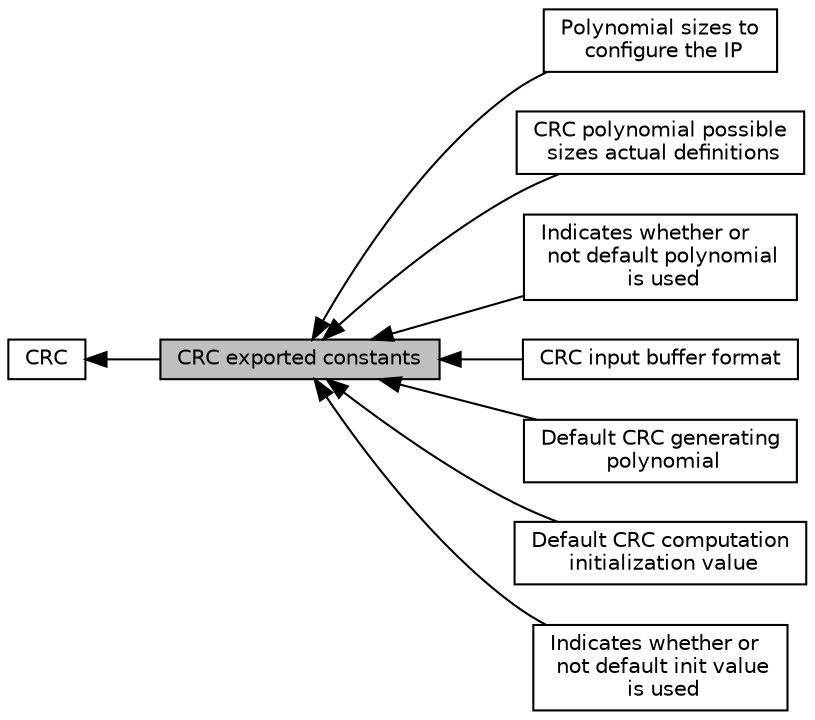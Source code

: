 digraph "CRC exported constants"
{
  edge [fontname="Helvetica",fontsize="10",labelfontname="Helvetica",labelfontsize="10"];
  node [fontname="Helvetica",fontsize="10",shape=record];
  rankdir=LR;
  Node0 [label="CRC exported constants",height=0.2,width=0.4,color="black", fillcolor="grey75", style="filled", fontcolor="black"];
  Node6 [label="Polynomial sizes to\l configure the IP",height=0.2,width=0.4,color="black", fillcolor="white", style="filled",URL="$group___c_r_c___polynomial___sizes.html"];
  Node7 [label="CRC polynomial possible\l sizes actual definitions",height=0.2,width=0.4,color="black", fillcolor="white", style="filled",URL="$group___c_r_c___polynomial___size___definitions.html"];
  Node4 [label="Indicates whether or\l not default polynomial\l is used",height=0.2,width=0.4,color="black", fillcolor="white", style="filled",URL="$group___c_r_c___default___polynomial.html"];
  Node1 [label="CRC",height=0.2,width=0.4,color="black", fillcolor="white", style="filled",URL="$group___c_r_c.html",tooltip="CRC HAL module driver. "];
  Node8 [label="CRC input buffer format",height=0.2,width=0.4,color="black", fillcolor="white", style="filled",URL="$group___c_r_c___input___buffer___format.html"];
  Node2 [label="Default CRC generating\l polynomial",height=0.2,width=0.4,color="black", fillcolor="white", style="filled",URL="$group___c_r_c___default___polynomial___value.html"];
  Node3 [label="Default CRC computation\l initialization value",height=0.2,width=0.4,color="black", fillcolor="white", style="filled",URL="$group___c_r_c___default___init_value.html"];
  Node5 [label="Indicates whether or\l not default init value\l is used",height=0.2,width=0.4,color="black", fillcolor="white", style="filled",URL="$group___c_r_c___default___init_value___use.html"];
  Node1->Node0 [shape=plaintext, dir="back", style="solid"];
  Node0->Node2 [shape=plaintext, dir="back", style="solid"];
  Node0->Node3 [shape=plaintext, dir="back", style="solid"];
  Node0->Node4 [shape=plaintext, dir="back", style="solid"];
  Node0->Node5 [shape=plaintext, dir="back", style="solid"];
  Node0->Node6 [shape=plaintext, dir="back", style="solid"];
  Node0->Node7 [shape=plaintext, dir="back", style="solid"];
  Node0->Node8 [shape=plaintext, dir="back", style="solid"];
}
